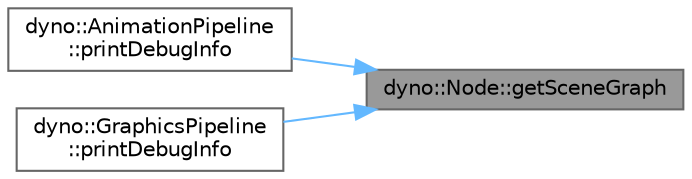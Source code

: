 digraph "dyno::Node::getSceneGraph"
{
 // LATEX_PDF_SIZE
  bgcolor="transparent";
  edge [fontname=Helvetica,fontsize=10,labelfontname=Helvetica,labelfontsize=10];
  node [fontname=Helvetica,fontsize=10,shape=box,height=0.2,width=0.4];
  rankdir="RL";
  Node1 [id="Node000001",label="dyno::Node::getSceneGraph",height=0.2,width=0.4,color="gray40", fillcolor="grey60", style="filled", fontcolor="black",tooltip=" "];
  Node1 -> Node2 [id="edge1_Node000001_Node000002",dir="back",color="steelblue1",style="solid",tooltip=" "];
  Node2 [id="Node000002",label="dyno::AnimationPipeline\l::printDebugInfo",height=0.2,width=0.4,color="grey40", fillcolor="white", style="filled",URL="$classdyno_1_1_animation_pipeline.html#ac512176a1600b9f3115cf4acd0bd35f6",tooltip=" "];
  Node1 -> Node3 [id="edge2_Node000001_Node000003",dir="back",color="steelblue1",style="solid",tooltip=" "];
  Node3 [id="Node000003",label="dyno::GraphicsPipeline\l::printDebugInfo",height=0.2,width=0.4,color="grey40", fillcolor="white", style="filled",URL="$classdyno_1_1_graphics_pipeline.html#a8509dabd2d614b0398d5b061fff200c1",tooltip=" "];
}
